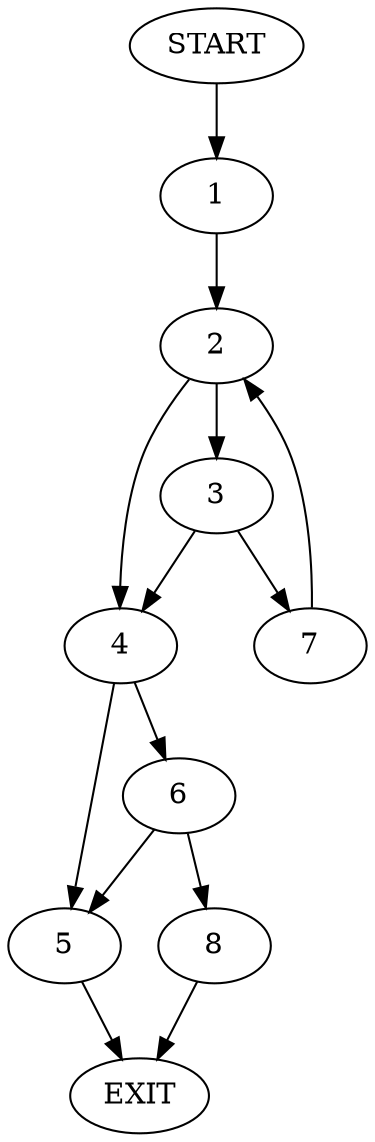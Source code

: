 digraph {
0 [label="START"]
9 [label="EXIT"]
0 -> 1
1 -> 2
2 -> 3
2 -> 4
4 -> 5
4 -> 6
3 -> 4
3 -> 7
7 -> 2
5 -> 9
6 -> 8
6 -> 5
8 -> 9
}
